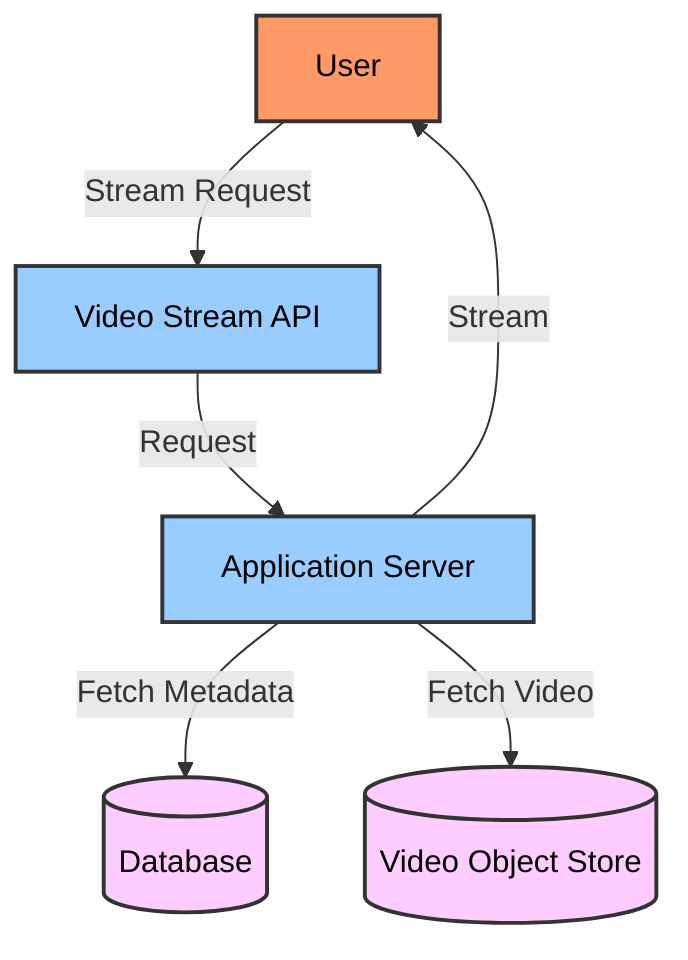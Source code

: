flowchart TD
    classDef external fill:#f96,stroke:#333,stroke-width:2px,color:#000
    classDef process fill:#9cf,stroke:#333,stroke-width:2px,color:#000
    classDef storage fill:#fcf,stroke:#333,stroke-width:2px,color:#000
    
    User[User]:::external
    StreamAPI[Video Stream API]:::process
    AppServer[Application Server]:::process
    DB[(Database)]:::storage
    Store[(Video Object Store)]:::storage
    
    User -->|"Stream Request"| StreamAPI
    StreamAPI -->|"Request"| AppServer
    AppServer -->|"Fetch Metadata"| DB
    AppServer -->|"Fetch Video"| Store
    AppServer -->|"Stream"| User